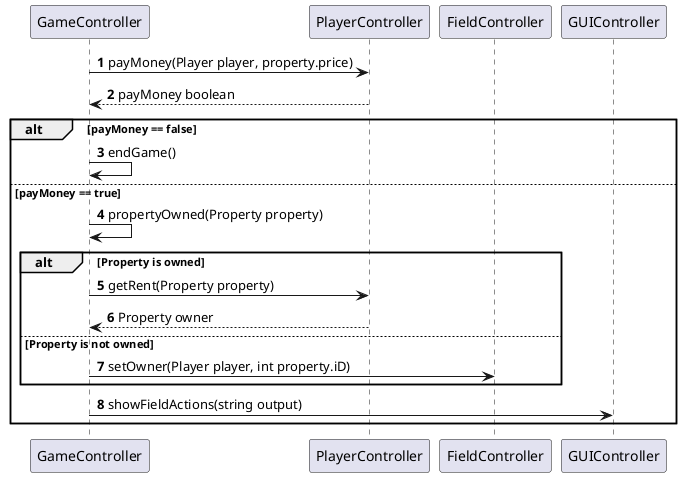 @startuml

autonumber
GameController -> PlayerController: payMoney(Player player, property.price)
PlayerController --> GameController: payMoney boolean
alt payMoney == false
    GameController -> GameController: endGame()
else payMoney == true
    GameController -> GameController: propertyOwned(Property property)
    alt Property is owned
    GameController -> PlayerController: getRent(Property property)
    PlayerController --> GameController: Property owner
    else Property is not owned
    GameController -> FieldController: setOwner(Player player, int property.iD)
    end
    GameController -> GUIController: showFieldActions(string output)
end
@enduml